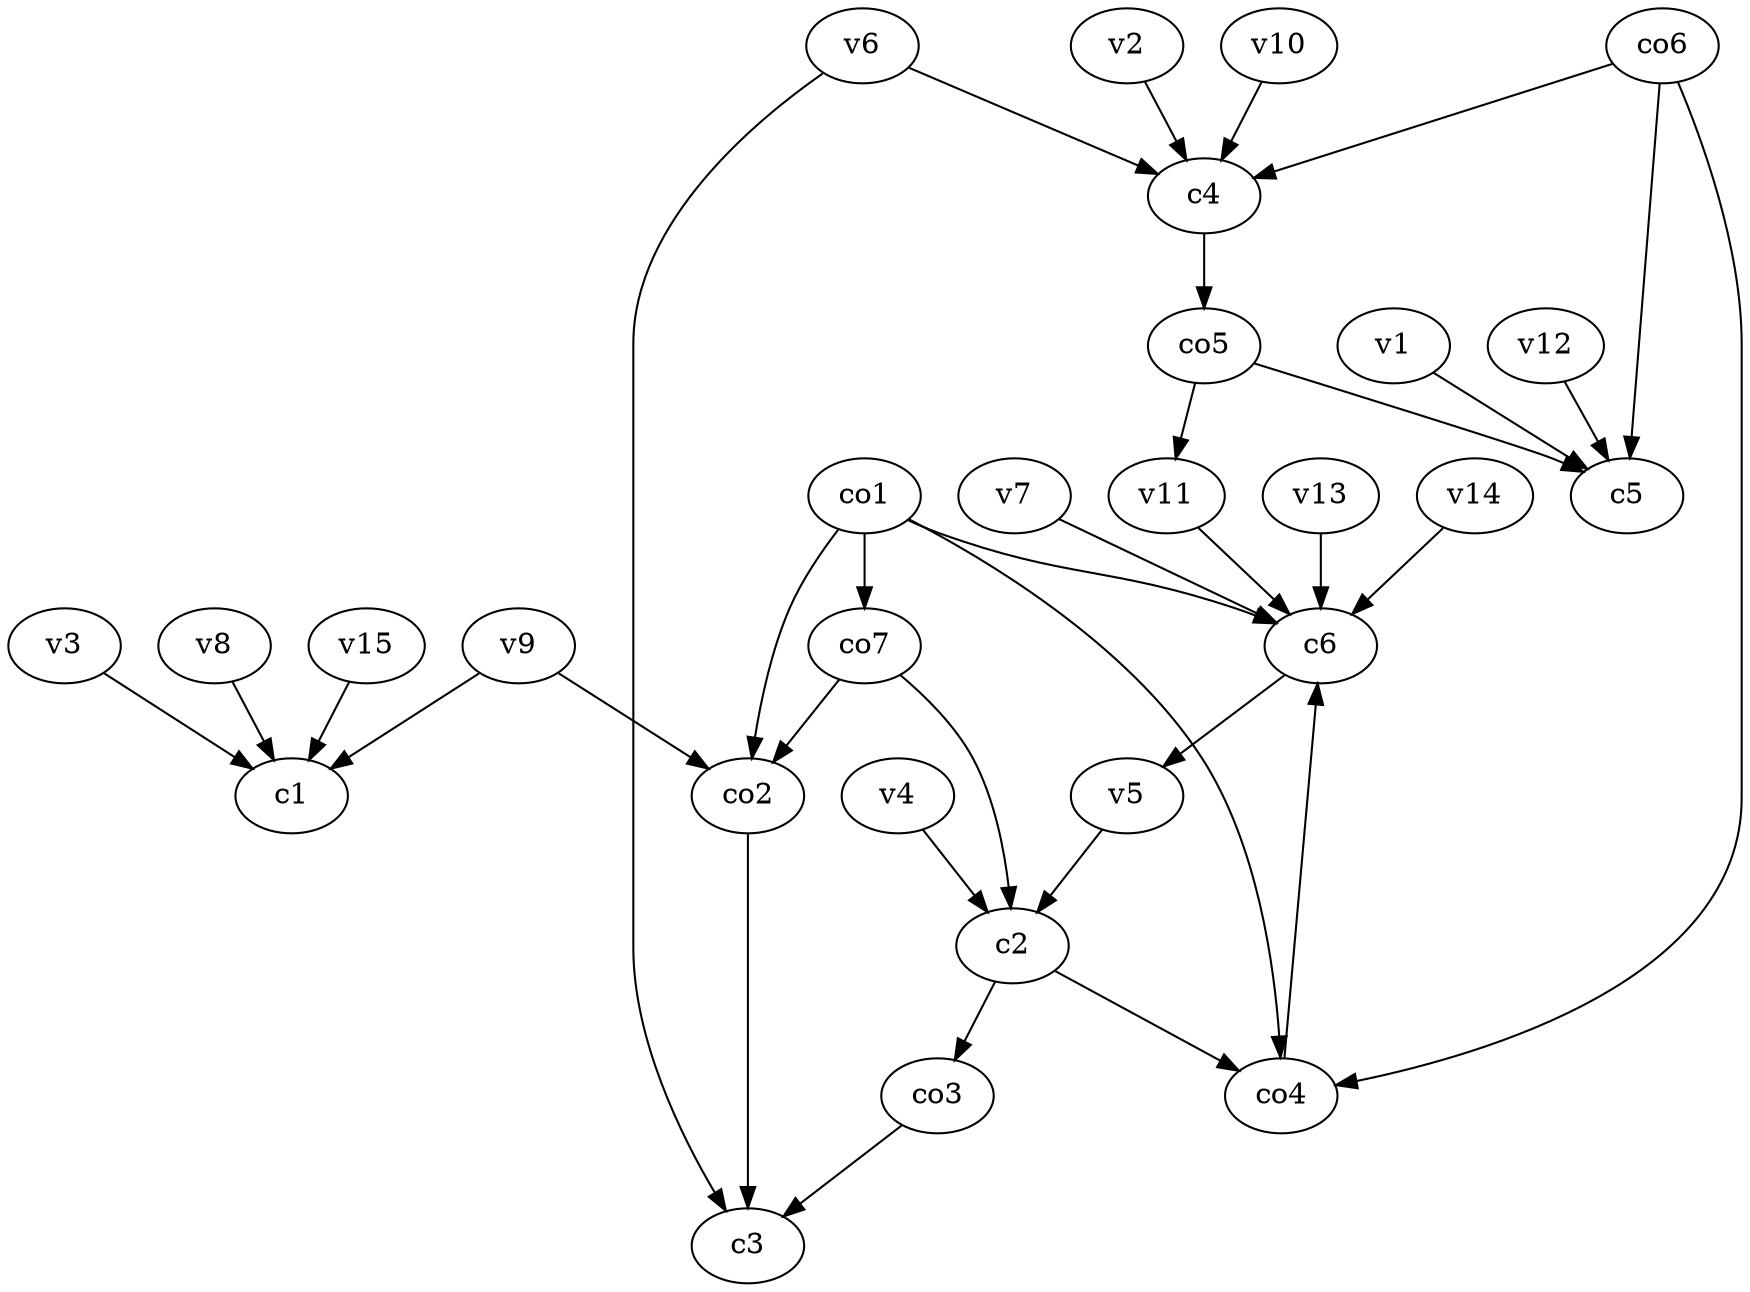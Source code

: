 strict digraph  {
c1;
c2;
c3;
c4;
c5;
c6;
v1;
v2;
v3;
v4;
v5;
v6;
v7;
v8;
v9;
v10;
v11;
v12;
v13;
v14;
v15;
co1;
co2;
co3;
co4;
co5;
co6;
co7;
c2 -> co3  [weight=1];
c2 -> co4  [weight=1];
c4 -> co5  [weight=1];
c6 -> v5  [weight=1];
v1 -> c5  [weight=1];
v2 -> c4  [weight=1];
v3 -> c1  [weight=1];
v4 -> c2  [weight=1];
v5 -> c2  [weight=1];
v6 -> c3  [weight=1];
v6 -> c4  [weight=1];
v7 -> c6  [weight=1];
v8 -> c1  [weight=1];
v9 -> c1  [weight=1];
v9 -> co2  [weight=1];
v10 -> c4  [weight=1];
v11 -> c6  [weight=1];
v12 -> c5  [weight=1];
v13 -> c6  [weight=1];
v14 -> c6  [weight=1];
v15 -> c1  [weight=1];
co1 -> c6  [weight=1];
co1 -> co4  [weight=1];
co1 -> co7  [weight=1];
co1 -> co2  [weight=1];
co2 -> c3  [weight=1];
co3 -> c3  [weight=1];
co4 -> c6  [weight=1];
co5 -> c5  [weight=1];
co5 -> v11  [weight=1];
co6 -> c4  [weight=1];
co6 -> c5  [weight=1];
co6 -> co4  [weight=1];
co7 -> c2  [weight=1];
co7 -> co2  [weight=1];
}

